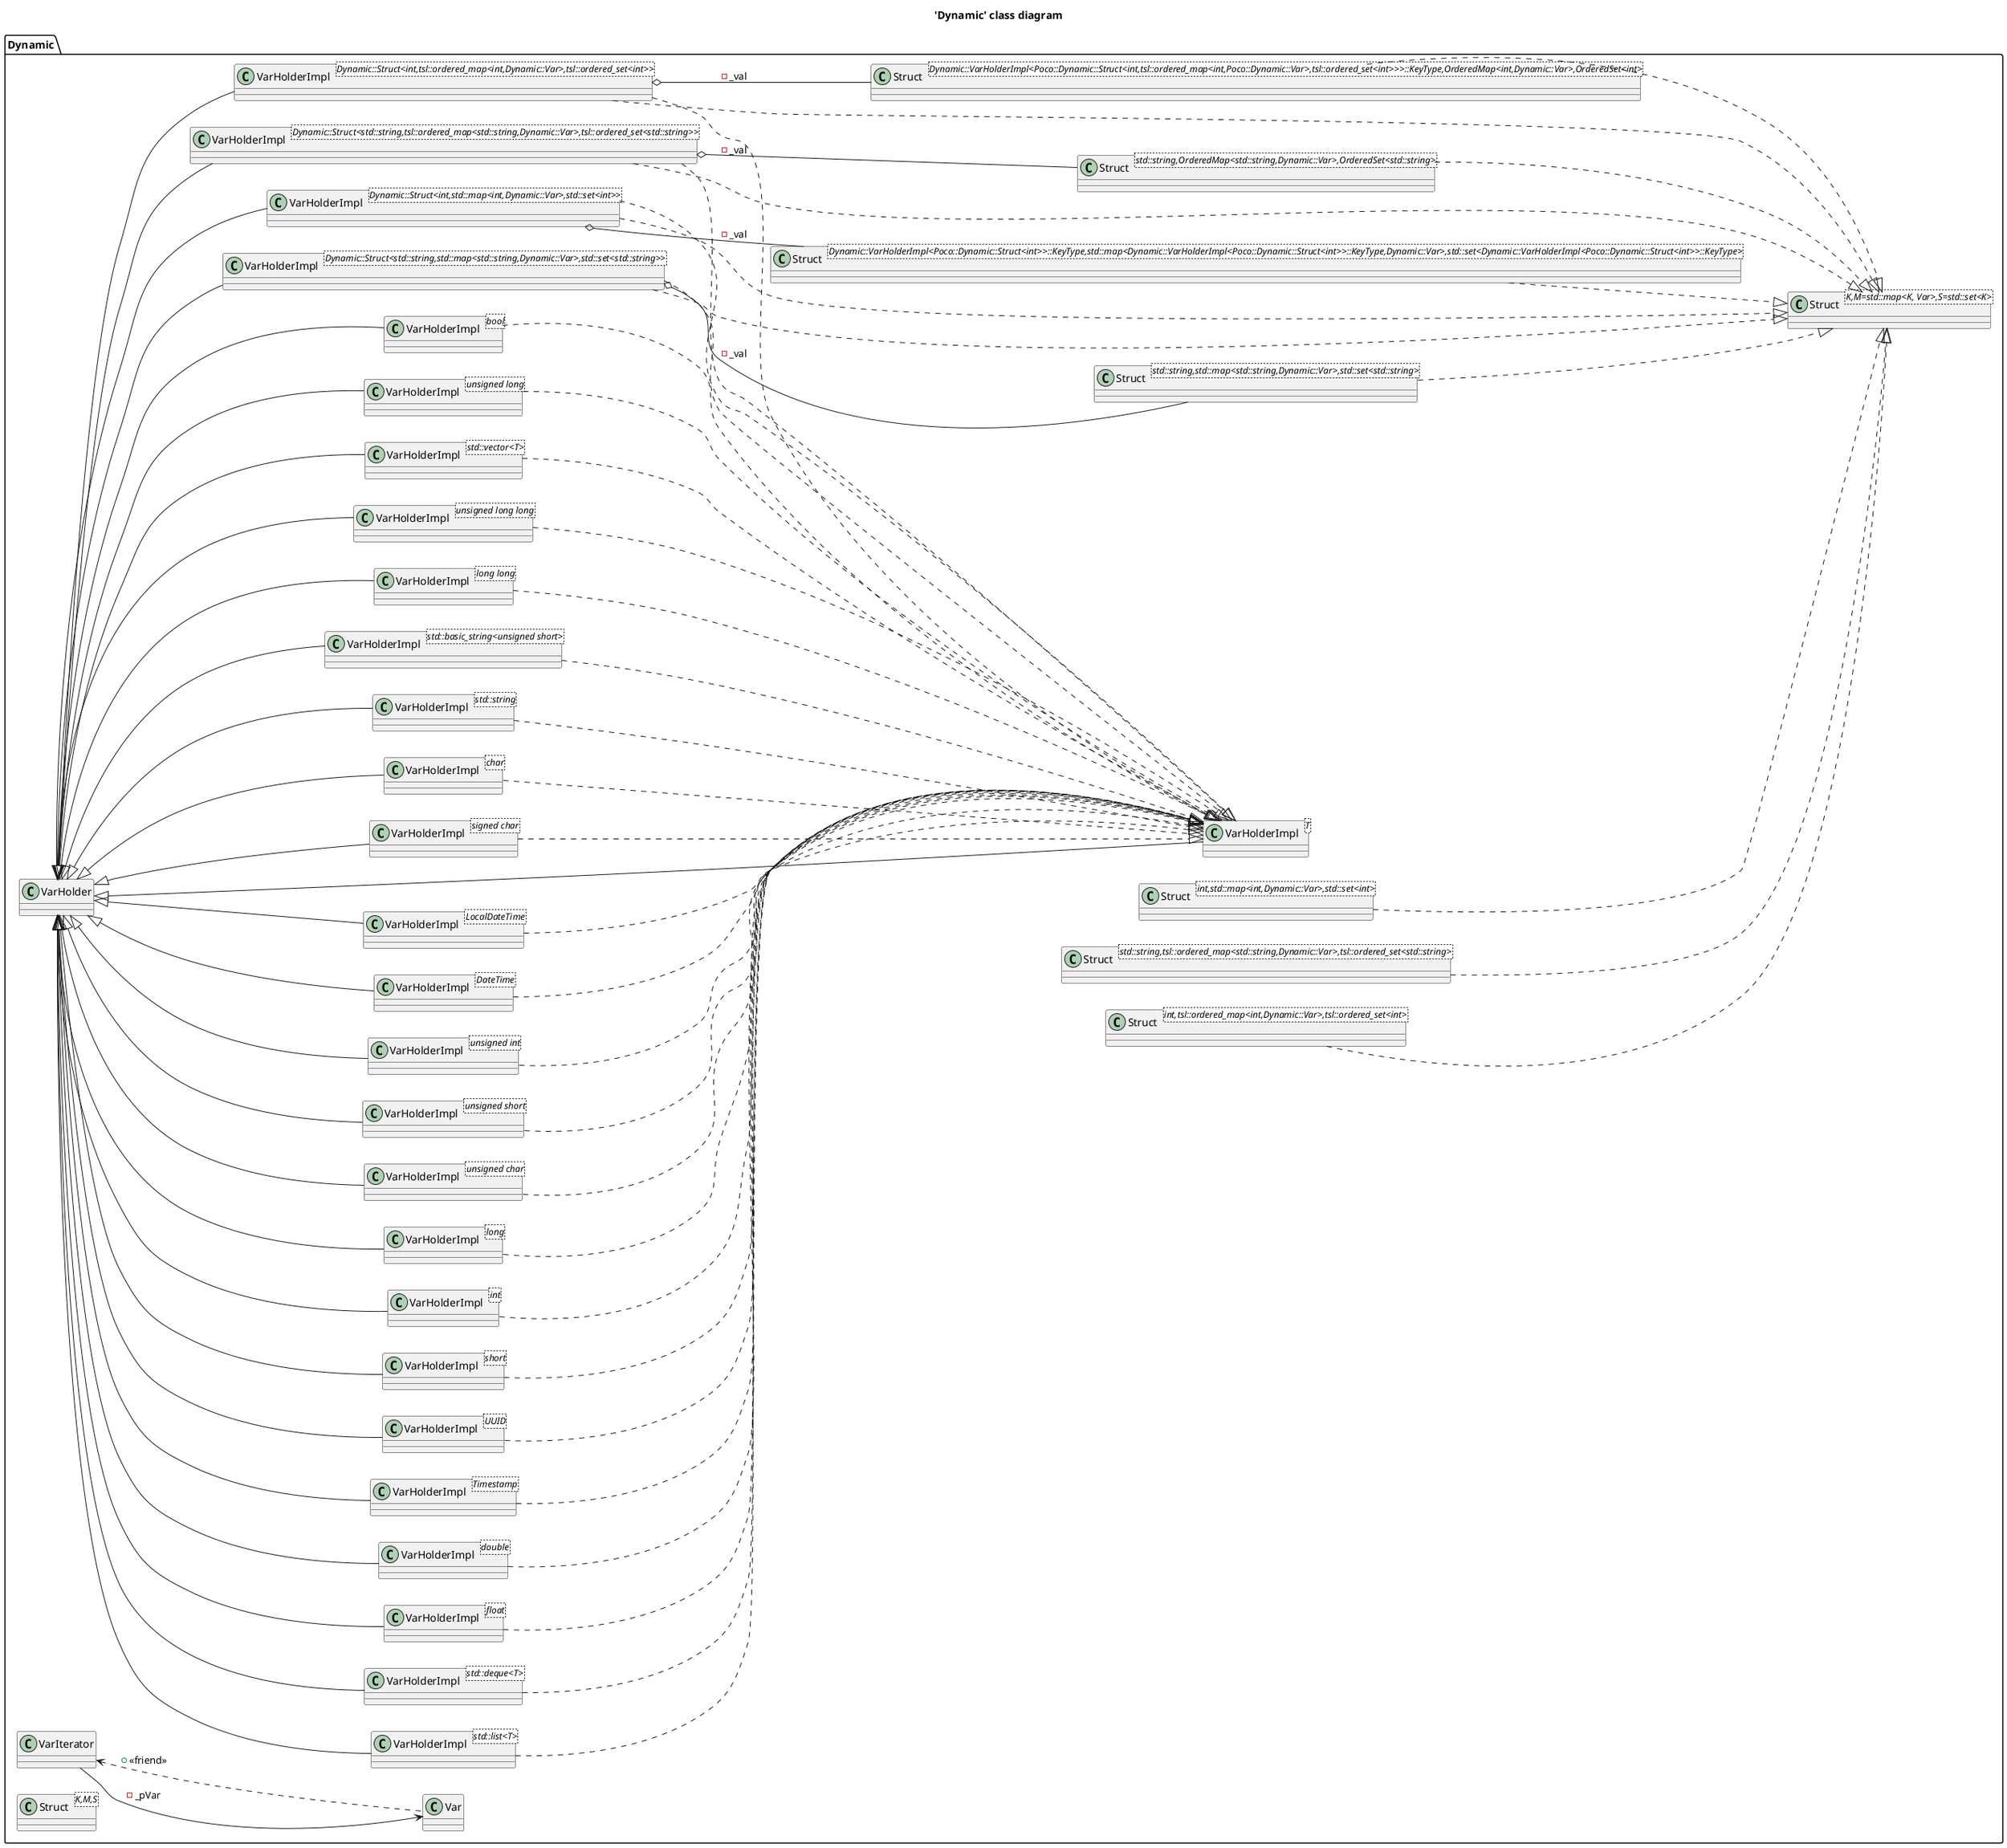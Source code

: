 @startuml
title 'Dynamic' class diagram
left to right direction
package [Dynamic] as C_0002281307121949168090 {
class "VarHolder" as C_0000820091630223006238
class C_0000820091630223006238 [[https://github.com/pocoproject/poco/blob/9fc117d585e552ae3327b56900df9cc40653d574/Foundation/include/Poco/Dynamic/VarHolder.h#L104{VarHolder}]] {
__
}
class "VarHolderImpl<T>" as C_0001112867090784569162
class C_0001112867090784569162 [[https://github.com/pocoproject/poco/blob/9fc117d585e552ae3327b56900df9cc40653d574/Foundation/include/Poco/Dynamic/VarHolder.h#L705{VarHolderImpl}]] {
__
}
class "VarHolderImpl<signed char>" as C_0002149165824584484566
class C_0002149165824584484566 [[https://github.com/pocoproject/poco/blob/9fc117d585e552ae3327b56900df9cc40653d574/Foundation/include/Poco/Dynamic/VarHolder.h#L759{VarHolderImpl}]] {
__
}
class "VarHolderImpl<short>" as C_0000198808093629002393
class C_0000198808093629002393 [[https://github.com/pocoproject/poco/blob/9fc117d585e552ae3327b56900df9cc40653d574/Foundation/include/Poco/Dynamic/VarHolder.h#L915{VarHolderImpl}]] {
__
}
class "VarHolderImpl<int>" as C_0000976768452323437983
class C_0000976768452323437983 [[https://github.com/pocoproject/poco/blob/9fc117d585e552ae3327b56900df9cc40653d574/Foundation/include/Poco/Dynamic/VarHolder.h#L1068{VarHolderImpl}]] {
__
}
class "VarHolderImpl<long>" as C_0001804431617899042426
class C_0001804431617899042426 [[https://github.com/pocoproject/poco/blob/9fc117d585e552ae3327b56900df9cc40653d574/Foundation/include/Poco/Dynamic/VarHolder.h#L1220{VarHolderImpl}]] {
__
}
class "VarHolderImpl<unsigned char>" as C_0001832009513687525374
class C_0001832009513687525374 [[https://github.com/pocoproject/poco/blob/9fc117d585e552ae3327b56900df9cc40653d574/Foundation/include/Poco/Dynamic/VarHolder.h#L1387{VarHolderImpl}]] {
__
}
class "VarHolderImpl<unsigned short>" as C_0000572186414558919480
class C_0000572186414558919480 [[https://github.com/pocoproject/poco/blob/9fc117d585e552ae3327b56900df9cc40653d574/Foundation/include/Poco/Dynamic/VarHolder.h#L1539{VarHolderImpl}]] {
__
}
class "VarHolderImpl<unsigned int>" as C_0000166253842255815357
class C_0000166253842255815357 [[https://github.com/pocoproject/poco/blob/9fc117d585e552ae3327b56900df9cc40653d574/Foundation/include/Poco/Dynamic/VarHolder.h#L1691{VarHolderImpl}]] {
__
}
class "VarHolderImpl<unsigned long>" as C_0001459401574844645109
class C_0001459401574844645109 [[https://github.com/pocoproject/poco/blob/9fc117d585e552ae3327b56900df9cc40653d574/Foundation/include/Poco/Dynamic/VarHolder.h#L1843{VarHolderImpl}]] {
__
}
class "VarHolderImpl<bool>" as C_0000599279109574326060
class C_0000599279109574326060 [[https://github.com/pocoproject/poco/blob/9fc117d585e552ae3327b56900df9cc40653d574/Foundation/include/Poco/Dynamic/VarHolder.h#L2016{VarHolderImpl}]] {
__
}
class "VarHolderImpl<float>" as C_0000384619052225252533
class C_0000384619052225252533 [[https://github.com/pocoproject/poco/blob/9fc117d585e552ae3327b56900df9cc40653d574/Foundation/include/Poco/Dynamic/VarHolder.h#L2166{VarHolderImpl}]] {
__
}
class "VarHolderImpl<double>" as C_0002242257052791493112
class C_0002242257052791493112 [[https://github.com/pocoproject/poco/blob/9fc117d585e552ae3327b56900df9cc40653d574/Foundation/include/Poco/Dynamic/VarHolder.h#L2319{VarHolderImpl}]] {
__
}
class "VarHolderImpl<char>" as C_0001942181379759217898
class C_0001942181379759217898 [[https://github.com/pocoproject/poco/blob/9fc117d585e552ae3327b56900df9cc40653d574/Foundation/include/Poco/Dynamic/VarHolder.h#L2478{VarHolderImpl}]] {
__
}
class "VarHolderImpl<std::string>" as C_0002291903337356664508
class C_0002291903337356664508 [[https://github.com/pocoproject/poco/blob/9fc117d585e552ae3327b56900df9cc40653d574/Foundation/include/Poco/Dynamic/VarHolder.h#L2628{VarHolderImpl}]] {
__
}
class "VarHolderImpl<std::basic_string<unsigned short>>" as C_0001370368867041199969
class C_0001370368867041199969 [[https://github.com/pocoproject/poco/blob/9fc117d585e552ae3327b56900df9cc40653d574/Foundation/include/Poco/Dynamic/VarHolder.h#L2825{VarHolderImpl}]] {
__
}
class "VarHolderImpl<long long>" as C_0001646173285346905617
class C_0001646173285346905617 [[https://github.com/pocoproject/poco/blob/9fc117d585e552ae3327b56900df9cc40653d574/Foundation/include/Poco/Dynamic/VarHolder.h#L3309{VarHolderImpl}]] {
__
}
class "VarHolderImpl<unsigned long long>" as C_0001583654034047392858
class C_0001583654034047392858 [[https://github.com/pocoproject/poco/blob/9fc117d585e552ae3327b56900df9cc40653d574/Foundation/include/Poco/Dynamic/VarHolder.h#L3457{VarHolderImpl}]] {
__
}
class "VarHolderImpl<std::vector<T>>" as C_0000910307965681926894
class C_0000910307965681926894 [[https://github.com/pocoproject/poco/blob/9fc117d585e552ae3327b56900df9cc40653d574/Foundation/include/Poco/Dynamic/VarHolder.h#L3608{VarHolderImpl}]] {
__
}
class "VarHolderImpl<std::list<T>>" as C_0000355772964752054032
class C_0000355772964752054032 [[https://github.com/pocoproject/poco/blob/9fc117d585e552ae3327b56900df9cc40653d574/Foundation/include/Poco/Dynamic/VarHolder.h#L3673{VarHolderImpl}]] {
__
}
class "VarHolderImpl<std::deque<T>>" as C_0001350084679139174053
class C_0001350084679139174053 [[https://github.com/pocoproject/poco/blob/9fc117d585e552ae3327b56900df9cc40653d574/Foundation/include/Poco/Dynamic/VarHolder.h#L3748{VarHolderImpl}]] {
__
}
class "VarHolderImpl<DateTime>" as C_0000699000175415913074
class C_0000699000175415913074 [[https://github.com/pocoproject/poco/blob/9fc117d585e552ae3327b56900df9cc40653d574/Foundation/include/Poco/Dynamic/VarHolder.h#L3813{VarHolderImpl}]] {
__
}
class "VarHolderImpl<LocalDateTime>" as C_0001850771625416044357
class C_0001850771625416044357 [[https://github.com/pocoproject/poco/blob/9fc117d585e552ae3327b56900df9cc40653d574/Foundation/include/Poco/Dynamic/VarHolder.h#L3963{VarHolderImpl}]] {
__
}
class "VarHolderImpl<Timestamp>" as C_0001458511670125196521
class C_0001458511670125196521 [[https://github.com/pocoproject/poco/blob/9fc117d585e552ae3327b56900df9cc40653d574/Foundation/include/Poco/Dynamic/VarHolder.h#L4098{VarHolderImpl}]] {
__
}
class "VarHolderImpl<UUID>" as C_0001286239480653274581
class C_0001286239480653274581 [[https://github.com/pocoproject/poco/blob/9fc117d585e552ae3327b56900df9cc40653d574/Foundation/include/Poco/Dynamic/VarHolder.h#L4233{VarHolderImpl}]] {
__
}
class "VarIterator" as C_0002237184725500898553
class C_0002237184725500898553 [[https://github.com/pocoproject/poco/blob/9fc117d585e552ae3327b56900df9cc40653d574/Foundation/include/Poco/Dynamic/VarIterator.h#L33{VarIterator}]] {
__
}
class "Var" as C_0001827593751126946500
class C_0001827593751126946500 [[https://github.com/pocoproject/poco/blob/9fc117d585e552ae3327b56900df9cc40653d574/Foundation/include/Poco/Dynamic/Var.h#L41{Var}]] {
__
}
class "Struct<K,M=std::map<K, Var>,S=std::set<K>>" as C_0000562679976742134348
class C_0000562679976742134348 [[https://github.com/pocoproject/poco/blob/9fc117d585e552ae3327b56900df9cc40653d574/Foundation/include/Poco/Dynamic/Struct.h#L36{Struct}]] {
__
}
class "Struct<std::string,std::map<std::string,Dynamic::Var>,std::set<std::string>>" as C_0000527346272489458655
class C_0000527346272489458655 [[https://github.com/pocoproject/poco/blob/9fc117d585e552ae3327b56900df9cc40653d574/Foundation/include/Poco/Dynamic/VarHolder.h#L705{Struct}]] {
__
}
class "VarHolderImpl<Dynamic::Struct<std::string,std::map<std::string,Dynamic::Var>,std::set<std::string>>>" as C_0000005959213735263804
class C_0000005959213735263804 [[https://github.com/pocoproject/poco/blob/9fc117d585e552ae3327b56900df9cc40653d574/Foundation/include/Poco/Dynamic/Struct.h#L252{VarHolderImpl}]] {
__
}
class "Struct<int,std::map<int,Dynamic::Var>,std::set<int>>" as C_0000234522456695339728
class C_0000234522456695339728 [[https://github.com/pocoproject/poco/blob/9fc117d585e552ae3327b56900df9cc40653d574/Foundation/include/Poco/Dynamic/VarHolder.h#L705{Struct}]] {
__
}
class "Struct<Dynamic::VarHolderImpl<Poco::Dynamic::Struct<int>>::KeyType,std::map<Dynamic::VarHolderImpl<Poco::Dynamic::Struct<int>>::KeyType,Dynamic::Var>,std::set<Dynamic::VarHolderImpl<Poco::Dynamic::Struct<int>>::KeyType>>" as C_0001212087958231445051
class C_0001212087958231445051 [[https://github.com/pocoproject/poco/blob/9fc117d585e552ae3327b56900df9cc40653d574/Foundation/include/Poco/Dynamic/Struct.h#L36{Struct}]] {
__
}
class "VarHolderImpl<Dynamic::Struct<int,std::map<int,Dynamic::Var>,std::set<int>>>" as C_0000337724165693095141
class C_0000337724165693095141 [[https://github.com/pocoproject/poco/blob/9fc117d585e552ae3327b56900df9cc40653d574/Foundation/include/Poco/Dynamic/Struct.h#L438{VarHolderImpl}]] {
__
}
class "Struct<std::string,tsl::ordered_map<std::string,Dynamic::Var>,tsl::ordered_set<std::string>>" as C_0001994773360593884629
class C_0001994773360593884629 [[https://github.com/pocoproject/poco/blob/9fc117d585e552ae3327b56900df9cc40653d574/Foundation/include/Poco/Dynamic/VarHolder.h#L705{Struct}]] {
__
}
class "Struct<std::string,OrderedMap<std::string,Dynamic::Var>,OrderedSet<std::string>>" as C_0000285075638289121010
class C_0000285075638289121010 [[https://github.com/pocoproject/poco/blob/9fc117d585e552ae3327b56900df9cc40653d574/Foundation/include/Poco/Dynamic/Struct.h#L36{Struct}]] {
__
}
class "VarHolderImpl<Dynamic::Struct<std::string,tsl::ordered_map<std::string,Dynamic::Var>,tsl::ordered_set<std::string>>>" as C_0000919753061206343041
class C_0000919753061206343041 [[https://github.com/pocoproject/poco/blob/9fc117d585e552ae3327b56900df9cc40653d574/Foundation/include/Poco/Dynamic/Struct.h#L624{VarHolderImpl}]] {
__
}
class "Struct<int,tsl::ordered_map<int,Dynamic::Var>,tsl::ordered_set<int>>" as C_0000976793773745790650
class C_0000976793773745790650 [[https://github.com/pocoproject/poco/blob/9fc117d585e552ae3327b56900df9cc40653d574/Foundation/include/Poco/Dynamic/VarHolder.h#L705{Struct}]] {
__
}
class "Struct<Dynamic::VarHolderImpl<Poco::Dynamic::Struct<int,tsl::ordered_map<int,Poco::Dynamic::Var>,tsl::ordered_set<int>>>::KeyType,OrderedMap<int,Dynamic::Var>,OrderedSet<int>>" as C_0001731737538524969332
class C_0001731737538524969332 [[https://github.com/pocoproject/poco/blob/9fc117d585e552ae3327b56900df9cc40653d574/Foundation/include/Poco/Dynamic/Struct.h#L36{Struct}]] {
__
}
class "VarHolderImpl<Dynamic::Struct<int,tsl::ordered_map<int,Dynamic::Var>,tsl::ordered_set<int>>>" as C_0000988703063712340439
class C_0000988703063712340439 [[https://github.com/pocoproject/poco/blob/9fc117d585e552ae3327b56900df9cc40653d574/Foundation/include/Poco/Dynamic/Struct.h#L810{VarHolderImpl}]] {
__
}
class "Struct<K,M,S>" as C_0000876644825045799418
class C_0000876644825045799418 [[https://github.com/pocoproject/poco/blob/9fc117d585e552ae3327b56900df9cc40653d574/Foundation/include/Poco/Dynamic/Var.h#L38{Struct}]] {
__
}
}
C_0000820091630223006238 <|-- C_0001112867090784569162
C_0002149165824584484566 ..|> C_0001112867090784569162
C_0000820091630223006238 <|-- C_0002149165824584484566
C_0000198808093629002393 ..|> C_0001112867090784569162
C_0000820091630223006238 <|-- C_0000198808093629002393
C_0000976768452323437983 ..|> C_0001112867090784569162
C_0000820091630223006238 <|-- C_0000976768452323437983
C_0001804431617899042426 ..|> C_0001112867090784569162
C_0000820091630223006238 <|-- C_0001804431617899042426
C_0001832009513687525374 ..|> C_0001112867090784569162
C_0000820091630223006238 <|-- C_0001832009513687525374
C_0000572186414558919480 ..|> C_0001112867090784569162
C_0000820091630223006238 <|-- C_0000572186414558919480
C_0000166253842255815357 ..|> C_0001112867090784569162
C_0000820091630223006238 <|-- C_0000166253842255815357
C_0001459401574844645109 ..|> C_0001112867090784569162
C_0000820091630223006238 <|-- C_0001459401574844645109
C_0000599279109574326060 ..|> C_0001112867090784569162
C_0000820091630223006238 <|-- C_0000599279109574326060
C_0000384619052225252533 ..|> C_0001112867090784569162
C_0000820091630223006238 <|-- C_0000384619052225252533
C_0002242257052791493112 ..|> C_0001112867090784569162
C_0000820091630223006238 <|-- C_0002242257052791493112
C_0001942181379759217898 ..|> C_0001112867090784569162
C_0000820091630223006238 <|-- C_0001942181379759217898
C_0002291903337356664508 ..|> C_0001112867090784569162
C_0000820091630223006238 <|-- C_0002291903337356664508
C_0001370368867041199969 ..|> C_0001112867090784569162
C_0000820091630223006238 <|-- C_0001370368867041199969
C_0001646173285346905617 ..|> C_0001112867090784569162
C_0000820091630223006238 <|-- C_0001646173285346905617
C_0001583654034047392858 ..|> C_0001112867090784569162
C_0000820091630223006238 <|-- C_0001583654034047392858
C_0000910307965681926894 ..|> C_0001112867090784569162
C_0000820091630223006238 <|-- C_0000910307965681926894
C_0000355772964752054032 ..|> C_0001112867090784569162
C_0000820091630223006238 <|-- C_0000355772964752054032
C_0001350084679139174053 ..|> C_0001112867090784569162
C_0000820091630223006238 <|-- C_0001350084679139174053
C_0000699000175415913074 ..|> C_0001112867090784569162
C_0000820091630223006238 <|-- C_0000699000175415913074
C_0001850771625416044357 ..|> C_0001112867090784569162
C_0000820091630223006238 <|-- C_0001850771625416044357
C_0001458511670125196521 ..|> C_0001112867090784569162
C_0000820091630223006238 <|-- C_0001458511670125196521
C_0001286239480653274581 ..|> C_0001112867090784569162
C_0000820091630223006238 <|-- C_0001286239480653274581
C_0002237184725500898553 --> C_0001827593751126946500 : -_pVar
C_0002237184725500898553 <.. C_0001827593751126946500 : +<<friend>>
C_0000527346272489458655 ..|> C_0000562679976742134348
C_0000005959213735263804 ..|> C_0000562679976742134348
C_0000005959213735263804 ..|> C_0001112867090784569162
C_0000005959213735263804 o-- C_0000527346272489458655 : -_val
C_0000820091630223006238 <|-- C_0000005959213735263804
C_0000234522456695339728 ..|> C_0000562679976742134348
C_0001212087958231445051 ..|> C_0000562679976742134348
C_0000337724165693095141 ..|> C_0000562679976742134348
C_0000337724165693095141 ..|> C_0001112867090784569162
C_0000337724165693095141 o-- C_0001212087958231445051 : -_val
C_0000820091630223006238 <|-- C_0000337724165693095141
C_0001994773360593884629 ..|> C_0000562679976742134348
C_0000285075638289121010 ..|> C_0000562679976742134348
C_0000919753061206343041 ..|> C_0000562679976742134348
C_0000919753061206343041 ..|> C_0001112867090784569162
C_0000919753061206343041 o-- C_0000285075638289121010 : -_val
C_0000820091630223006238 <|-- C_0000919753061206343041
C_0000976793773745790650 ..|> C_0000562679976742134348
C_0001731737538524969332 ..|> C_0000562679976742134348
C_0000988703063712340439 ..|> C_0000562679976742134348
C_0000988703063712340439 ..|> C_0001112867090784569162
C_0000988703063712340439 o-- C_0001731737538524969332 : -_val
C_0000820091630223006238 <|-- C_0000988703063712340439

'Generated with clang-uml, version 0.4.0-9-gc398c6f
'LLVM version Ubuntu clang version 15.0.7
@enduml
